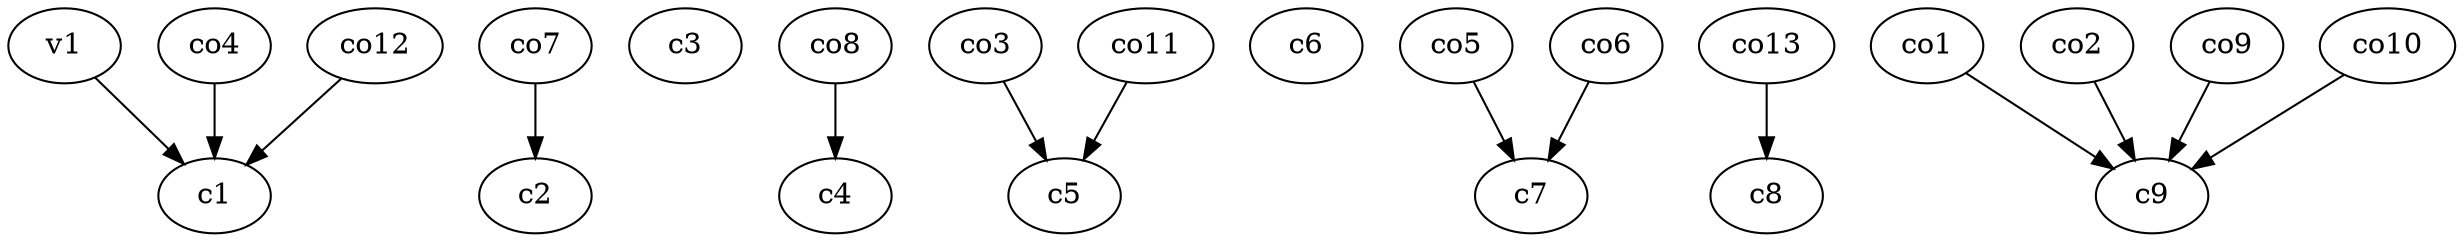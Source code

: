 strict digraph  {
c1;
c2;
c3;
c4;
c5;
c6;
c7;
c8;
c9;
v1;
co1;
co2;
co3;
co4;
co5;
co6;
co7;
co8;
co9;
co10;
co11;
co12;
co13;
v1 -> c1  [weight=1];
co1 -> c9  [weight=1];
co2 -> c9  [weight=1];
co3 -> c5  [weight=1];
co4 -> c1  [weight=1];
co5 -> c7  [weight=1];
co6 -> c7  [weight=1];
co7 -> c2  [weight=1];
co8 -> c4  [weight=1];
co9 -> c9  [weight=1];
co10 -> c9  [weight=1];
co11 -> c5  [weight=1];
co12 -> c1  [weight=1];
co13 -> c8  [weight=1];
}
